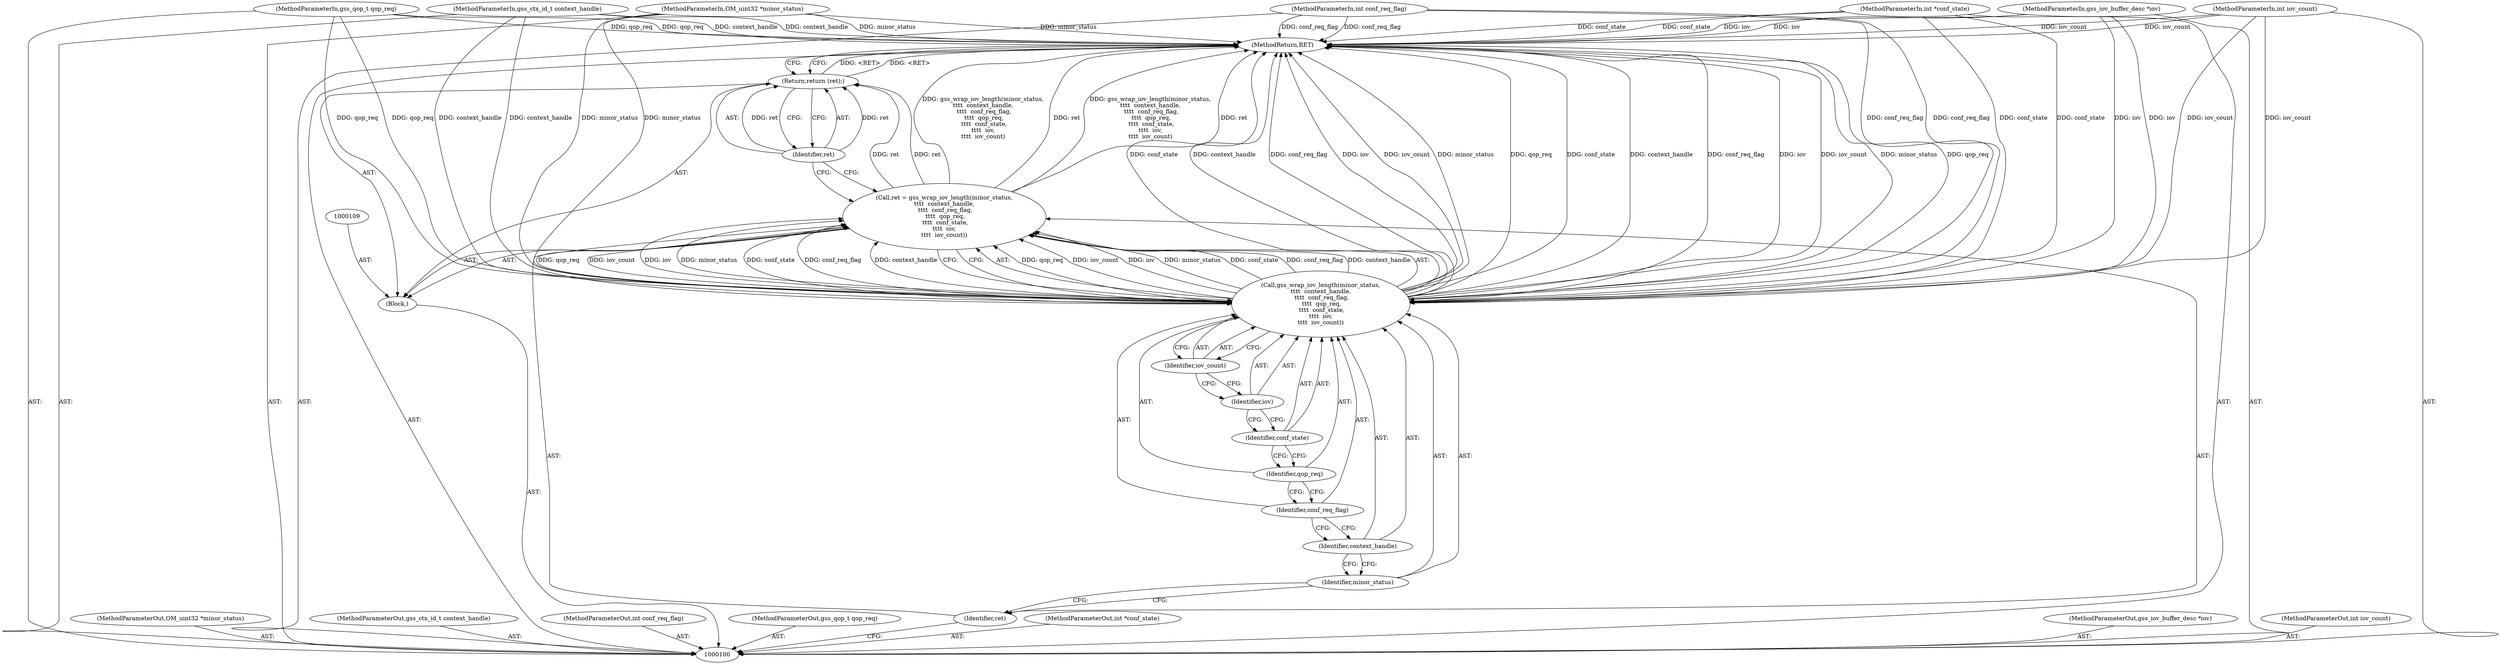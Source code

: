 digraph "1_krb5_b51b33f2bc5d1497ddf5bd107f791c101695000d_26" {
"1000122" [label="(MethodReturn,RET)"];
"1000101" [label="(MethodParameterIn,OM_uint32 *minor_status)"];
"1000147" [label="(MethodParameterOut,OM_uint32 *minor_status)"];
"1000110" [label="(Call,ret = gss_wrap_iov_length(minor_status,\n\t\t\t\t  context_handle,\n \t\t\t\t  conf_req_flag,\n \t\t\t\t  qop_req,\n \t\t\t\t  conf_state,\n\t\t\t\t  iov,\n\t\t\t\t  iov_count))"];
"1000111" [label="(Identifier,ret)"];
"1000113" [label="(Identifier,minor_status)"];
"1000112" [label="(Call,gss_wrap_iov_length(minor_status,\n\t\t\t\t  context_handle,\n \t\t\t\t  conf_req_flag,\n \t\t\t\t  qop_req,\n \t\t\t\t  conf_state,\n\t\t\t\t  iov,\n\t\t\t\t  iov_count))"];
"1000114" [label="(Identifier,context_handle)"];
"1000115" [label="(Identifier,conf_req_flag)"];
"1000116" [label="(Identifier,qop_req)"];
"1000117" [label="(Identifier,conf_state)"];
"1000118" [label="(Identifier,iov)"];
"1000119" [label="(Identifier,iov_count)"];
"1000120" [label="(Return,return (ret);)"];
"1000121" [label="(Identifier,ret)"];
"1000102" [label="(MethodParameterIn,gss_ctx_id_t context_handle)"];
"1000148" [label="(MethodParameterOut,gss_ctx_id_t context_handle)"];
"1000103" [label="(MethodParameterIn,int conf_req_flag)"];
"1000149" [label="(MethodParameterOut,int conf_req_flag)"];
"1000104" [label="(MethodParameterIn,gss_qop_t qop_req)"];
"1000150" [label="(MethodParameterOut,gss_qop_t qop_req)"];
"1000105" [label="(MethodParameterIn,int *conf_state)"];
"1000151" [label="(MethodParameterOut,int *conf_state)"];
"1000106" [label="(MethodParameterIn,gss_iov_buffer_desc *iov)"];
"1000152" [label="(MethodParameterOut,gss_iov_buffer_desc *iov)"];
"1000107" [label="(MethodParameterIn,int iov_count)"];
"1000153" [label="(MethodParameterOut,int iov_count)"];
"1000108" [label="(Block,)"];
"1000122" -> "1000100"  [label="AST: "];
"1000122" -> "1000120"  [label="CFG: "];
"1000112" -> "1000122"  [label="DDG: conf_state"];
"1000112" -> "1000122"  [label="DDG: context_handle"];
"1000112" -> "1000122"  [label="DDG: conf_req_flag"];
"1000112" -> "1000122"  [label="DDG: iov"];
"1000112" -> "1000122"  [label="DDG: iov_count"];
"1000112" -> "1000122"  [label="DDG: minor_status"];
"1000112" -> "1000122"  [label="DDG: qop_req"];
"1000107" -> "1000122"  [label="DDG: iov_count"];
"1000104" -> "1000122"  [label="DDG: qop_req"];
"1000105" -> "1000122"  [label="DDG: conf_state"];
"1000103" -> "1000122"  [label="DDG: conf_req_flag"];
"1000106" -> "1000122"  [label="DDG: iov"];
"1000102" -> "1000122"  [label="DDG: context_handle"];
"1000110" -> "1000122"  [label="DDG: gss_wrap_iov_length(minor_status,\n\t\t\t\t  context_handle,\n \t\t\t\t  conf_req_flag,\n \t\t\t\t  qop_req,\n \t\t\t\t  conf_state,\n\t\t\t\t  iov,\n\t\t\t\t  iov_count)"];
"1000110" -> "1000122"  [label="DDG: ret"];
"1000101" -> "1000122"  [label="DDG: minor_status"];
"1000120" -> "1000122"  [label="DDG: <RET>"];
"1000101" -> "1000100"  [label="AST: "];
"1000101" -> "1000122"  [label="DDG: minor_status"];
"1000101" -> "1000112"  [label="DDG: minor_status"];
"1000147" -> "1000100"  [label="AST: "];
"1000110" -> "1000108"  [label="AST: "];
"1000110" -> "1000112"  [label="CFG: "];
"1000111" -> "1000110"  [label="AST: "];
"1000112" -> "1000110"  [label="AST: "];
"1000121" -> "1000110"  [label="CFG: "];
"1000110" -> "1000122"  [label="DDG: gss_wrap_iov_length(minor_status,\n\t\t\t\t  context_handle,\n \t\t\t\t  conf_req_flag,\n \t\t\t\t  qop_req,\n \t\t\t\t  conf_state,\n\t\t\t\t  iov,\n\t\t\t\t  iov_count)"];
"1000110" -> "1000122"  [label="DDG: ret"];
"1000112" -> "1000110"  [label="DDG: qop_req"];
"1000112" -> "1000110"  [label="DDG: iov_count"];
"1000112" -> "1000110"  [label="DDG: iov"];
"1000112" -> "1000110"  [label="DDG: minor_status"];
"1000112" -> "1000110"  [label="DDG: conf_state"];
"1000112" -> "1000110"  [label="DDG: conf_req_flag"];
"1000112" -> "1000110"  [label="DDG: context_handle"];
"1000110" -> "1000120"  [label="DDG: ret"];
"1000111" -> "1000110"  [label="AST: "];
"1000111" -> "1000100"  [label="CFG: "];
"1000113" -> "1000111"  [label="CFG: "];
"1000113" -> "1000112"  [label="AST: "];
"1000113" -> "1000111"  [label="CFG: "];
"1000114" -> "1000113"  [label="CFG: "];
"1000112" -> "1000110"  [label="AST: "];
"1000112" -> "1000119"  [label="CFG: "];
"1000113" -> "1000112"  [label="AST: "];
"1000114" -> "1000112"  [label="AST: "];
"1000115" -> "1000112"  [label="AST: "];
"1000116" -> "1000112"  [label="AST: "];
"1000117" -> "1000112"  [label="AST: "];
"1000118" -> "1000112"  [label="AST: "];
"1000119" -> "1000112"  [label="AST: "];
"1000110" -> "1000112"  [label="CFG: "];
"1000112" -> "1000122"  [label="DDG: conf_state"];
"1000112" -> "1000122"  [label="DDG: context_handle"];
"1000112" -> "1000122"  [label="DDG: conf_req_flag"];
"1000112" -> "1000122"  [label="DDG: iov"];
"1000112" -> "1000122"  [label="DDG: iov_count"];
"1000112" -> "1000122"  [label="DDG: minor_status"];
"1000112" -> "1000122"  [label="DDG: qop_req"];
"1000112" -> "1000110"  [label="DDG: qop_req"];
"1000112" -> "1000110"  [label="DDG: iov_count"];
"1000112" -> "1000110"  [label="DDG: iov"];
"1000112" -> "1000110"  [label="DDG: minor_status"];
"1000112" -> "1000110"  [label="DDG: conf_state"];
"1000112" -> "1000110"  [label="DDG: conf_req_flag"];
"1000112" -> "1000110"  [label="DDG: context_handle"];
"1000101" -> "1000112"  [label="DDG: minor_status"];
"1000102" -> "1000112"  [label="DDG: context_handle"];
"1000103" -> "1000112"  [label="DDG: conf_req_flag"];
"1000104" -> "1000112"  [label="DDG: qop_req"];
"1000105" -> "1000112"  [label="DDG: conf_state"];
"1000106" -> "1000112"  [label="DDG: iov"];
"1000107" -> "1000112"  [label="DDG: iov_count"];
"1000114" -> "1000112"  [label="AST: "];
"1000114" -> "1000113"  [label="CFG: "];
"1000115" -> "1000114"  [label="CFG: "];
"1000115" -> "1000112"  [label="AST: "];
"1000115" -> "1000114"  [label="CFG: "];
"1000116" -> "1000115"  [label="CFG: "];
"1000116" -> "1000112"  [label="AST: "];
"1000116" -> "1000115"  [label="CFG: "];
"1000117" -> "1000116"  [label="CFG: "];
"1000117" -> "1000112"  [label="AST: "];
"1000117" -> "1000116"  [label="CFG: "];
"1000118" -> "1000117"  [label="CFG: "];
"1000118" -> "1000112"  [label="AST: "];
"1000118" -> "1000117"  [label="CFG: "];
"1000119" -> "1000118"  [label="CFG: "];
"1000119" -> "1000112"  [label="AST: "];
"1000119" -> "1000118"  [label="CFG: "];
"1000112" -> "1000119"  [label="CFG: "];
"1000120" -> "1000108"  [label="AST: "];
"1000120" -> "1000121"  [label="CFG: "];
"1000121" -> "1000120"  [label="AST: "];
"1000122" -> "1000120"  [label="CFG: "];
"1000120" -> "1000122"  [label="DDG: <RET>"];
"1000121" -> "1000120"  [label="DDG: ret"];
"1000110" -> "1000120"  [label="DDG: ret"];
"1000121" -> "1000120"  [label="AST: "];
"1000121" -> "1000110"  [label="CFG: "];
"1000120" -> "1000121"  [label="CFG: "];
"1000121" -> "1000120"  [label="DDG: ret"];
"1000102" -> "1000100"  [label="AST: "];
"1000102" -> "1000122"  [label="DDG: context_handle"];
"1000102" -> "1000112"  [label="DDG: context_handle"];
"1000148" -> "1000100"  [label="AST: "];
"1000103" -> "1000100"  [label="AST: "];
"1000103" -> "1000122"  [label="DDG: conf_req_flag"];
"1000103" -> "1000112"  [label="DDG: conf_req_flag"];
"1000149" -> "1000100"  [label="AST: "];
"1000104" -> "1000100"  [label="AST: "];
"1000104" -> "1000122"  [label="DDG: qop_req"];
"1000104" -> "1000112"  [label="DDG: qop_req"];
"1000150" -> "1000100"  [label="AST: "];
"1000105" -> "1000100"  [label="AST: "];
"1000105" -> "1000122"  [label="DDG: conf_state"];
"1000105" -> "1000112"  [label="DDG: conf_state"];
"1000151" -> "1000100"  [label="AST: "];
"1000106" -> "1000100"  [label="AST: "];
"1000106" -> "1000122"  [label="DDG: iov"];
"1000106" -> "1000112"  [label="DDG: iov"];
"1000152" -> "1000100"  [label="AST: "];
"1000107" -> "1000100"  [label="AST: "];
"1000107" -> "1000122"  [label="DDG: iov_count"];
"1000107" -> "1000112"  [label="DDG: iov_count"];
"1000153" -> "1000100"  [label="AST: "];
"1000108" -> "1000100"  [label="AST: "];
"1000109" -> "1000108"  [label="AST: "];
"1000110" -> "1000108"  [label="AST: "];
"1000120" -> "1000108"  [label="AST: "];
}
